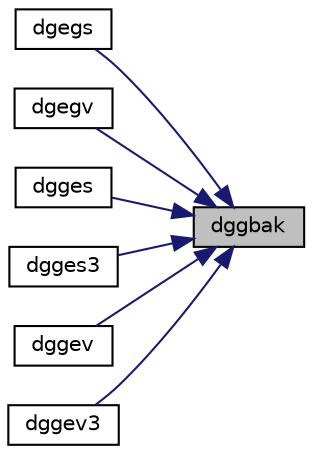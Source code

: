 digraph "dggbak"
{
 // LATEX_PDF_SIZE
  edge [fontname="Helvetica",fontsize="10",labelfontname="Helvetica",labelfontsize="10"];
  node [fontname="Helvetica",fontsize="10",shape=record];
  rankdir="RL";
  Node1 [label="dggbak",height=0.2,width=0.4,color="black", fillcolor="grey75", style="filled", fontcolor="black",tooltip="DGGBAK"];
  Node1 -> Node2 [dir="back",color="midnightblue",fontsize="10",style="solid",fontname="Helvetica"];
  Node2 [label="dgegs",height=0.2,width=0.4,color="black", fillcolor="white", style="filled",URL="$dgegs_8f.html#af64f56e7012093f95cd35f59271b85bf",tooltip="DGEGS computes the eigenvalues, real Schur form, and, optionally, the left and/or right Schur vectors..."];
  Node1 -> Node3 [dir="back",color="midnightblue",fontsize="10",style="solid",fontname="Helvetica"];
  Node3 [label="dgegv",height=0.2,width=0.4,color="black", fillcolor="white", style="filled",URL="$dgegv_8f.html#a4a909655349307569c2a11e703a7ac08",tooltip="DGEGV computes the eigenvalues and, optionally, the left and/or right eigenvectors of a real matrix p..."];
  Node1 -> Node4 [dir="back",color="midnightblue",fontsize="10",style="solid",fontname="Helvetica"];
  Node4 [label="dgges",height=0.2,width=0.4,color="black", fillcolor="white", style="filled",URL="$dgges_8f.html#a8637d4b822e19d10327ddcb4235dc08e",tooltip="DGGES computes the eigenvalues, the Schur form, and, optionally, the matrix of Schur vectors for GE m..."];
  Node1 -> Node5 [dir="back",color="midnightblue",fontsize="10",style="solid",fontname="Helvetica"];
  Node5 [label="dgges3",height=0.2,width=0.4,color="black", fillcolor="white", style="filled",URL="$dgges3_8f.html#a3903b5dcbc186bcc5b2db0604331dbb6",tooltip="DGGES3 computes the eigenvalues, the Schur form, and, optionally, the matrix of Schur vectors for GE ..."];
  Node1 -> Node6 [dir="back",color="midnightblue",fontsize="10",style="solid",fontname="Helvetica"];
  Node6 [label="dggev",height=0.2,width=0.4,color="black", fillcolor="white", style="filled",URL="$dggev_8f.html#a4f59e87e670a755b41cbdd7e97f36bea",tooltip="DGGEV computes the eigenvalues and, optionally, the left and/or right eigenvectors for GE matrices"];
  Node1 -> Node7 [dir="back",color="midnightblue",fontsize="10",style="solid",fontname="Helvetica"];
  Node7 [label="dggev3",height=0.2,width=0.4,color="black", fillcolor="white", style="filled",URL="$dggev3_8f.html#a28d81b96083b18aa21c47e2e6ff59e5a",tooltip="DGGEV3 computes the eigenvalues and, optionally, the left and/or right eigenvectors for GE matrices (..."];
}
